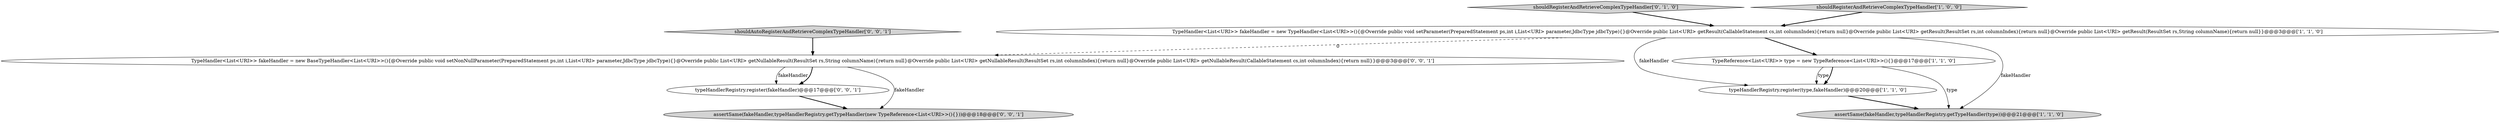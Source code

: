 digraph {
6 [style = filled, label = "shouldAutoRegisterAndRetrieveComplexTypeHandler['0', '0', '1']", fillcolor = lightgray, shape = diamond image = "AAA0AAABBB3BBB"];
9 [style = filled, label = "typeHandlerRegistry.register(fakeHandler)@@@17@@@['0', '0', '1']", fillcolor = white, shape = ellipse image = "AAA0AAABBB3BBB"];
0 [style = filled, label = "TypeHandler<List<URI>> fakeHandler = new TypeHandler<List<URI>>(){@Override public void setParameter(PreparedStatement ps,int i,List<URI> parameter,JdbcType jdbcType){}@Override public List<URI> getResult(CallableStatement cs,int columnIndex){return null}@Override public List<URI> getResult(ResultSet rs,int columnIndex){return null}@Override public List<URI> getResult(ResultSet rs,String columnName){return null}}@@@3@@@['1', '1', '0']", fillcolor = white, shape = ellipse image = "AAA0AAABBB1BBB"];
5 [style = filled, label = "shouldRegisterAndRetrieveComplexTypeHandler['0', '1', '0']", fillcolor = lightgray, shape = diamond image = "AAA0AAABBB2BBB"];
4 [style = filled, label = "shouldRegisterAndRetrieveComplexTypeHandler['1', '0', '0']", fillcolor = lightgray, shape = diamond image = "AAA0AAABBB1BBB"];
7 [style = filled, label = "TypeHandler<List<URI>> fakeHandler = new BaseTypeHandler<List<URI>>(){@Override public void setNonNullParameter(PreparedStatement ps,int i,List<URI> parameter,JdbcType jdbcType){}@Override public List<URI> getNullableResult(ResultSet rs,String columnName){return null}@Override public List<URI> getNullableResult(ResultSet rs,int columnIndex){return null}@Override public List<URI> getNullableResult(CallableStatement cs,int columnIndex){return null}}@@@3@@@['0', '0', '1']", fillcolor = white, shape = ellipse image = "AAA0AAABBB3BBB"];
8 [style = filled, label = "assertSame(fakeHandler,typeHandlerRegistry.getTypeHandler(new TypeReference<List<URI>>(){}))@@@18@@@['0', '0', '1']", fillcolor = lightgray, shape = ellipse image = "AAA0AAABBB3BBB"];
1 [style = filled, label = "typeHandlerRegistry.register(type,fakeHandler)@@@20@@@['1', '1', '0']", fillcolor = white, shape = ellipse image = "AAA0AAABBB1BBB"];
3 [style = filled, label = "assertSame(fakeHandler,typeHandlerRegistry.getTypeHandler(type))@@@21@@@['1', '1', '0']", fillcolor = lightgray, shape = ellipse image = "AAA0AAABBB1BBB"];
2 [style = filled, label = "TypeReference<List<URI>> type = new TypeReference<List<URI>>(){}@@@17@@@['1', '1', '0']", fillcolor = white, shape = ellipse image = "AAA0AAABBB1BBB"];
2->1 [style = solid, label="type"];
0->3 [style = solid, label="fakeHandler"];
5->0 [style = bold, label=""];
1->3 [style = bold, label=""];
0->7 [style = dashed, label="0"];
7->9 [style = solid, label="fakeHandler"];
0->2 [style = bold, label=""];
9->8 [style = bold, label=""];
6->7 [style = bold, label=""];
2->3 [style = solid, label="type"];
7->8 [style = solid, label="fakeHandler"];
2->1 [style = bold, label=""];
0->1 [style = solid, label="fakeHandler"];
4->0 [style = bold, label=""];
7->9 [style = bold, label=""];
}
